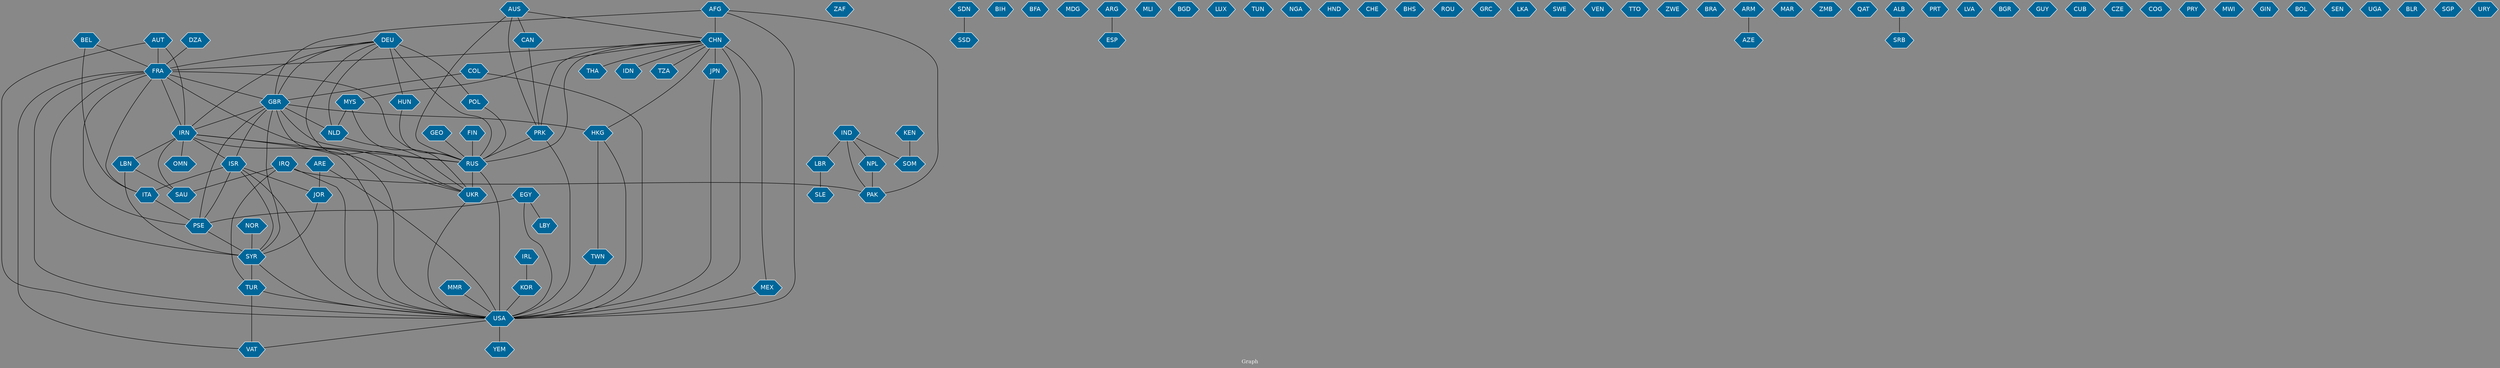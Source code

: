 // Countries together in item graph
graph {
	graph [bgcolor="#888888" fontcolor=white fontsize=12 label="Graph" outputorder=edgesfirst overlap=prism]
	node [color=white fillcolor="#006699" fontcolor=white fontname=Helvetica shape=hexagon style=filled]
	edge [arrowhead=open color=black fontcolor=white fontname=Courier fontsize=12]
		CHN [label=CHN]
		GBR [label=GBR]
		MEX [label=MEX]
		AFG [label=AFG]
		ISR [label=ISR]
		PSE [label=PSE]
		HKG [label=HKG]
		ZAF [label=ZAF]
		THA [label=THA]
		TUR [label=TUR]
		FRA [label=FRA]
		RUS [label=RUS]
		UKR [label=UKR]
		SYR [label=SYR]
		LBN [label=LBN]
		IND [label=IND]
		USA [label=USA]
		SLE [label=SLE]
		DEU [label=DEU]
		ITA [label=ITA]
		IRN [label=IRN]
		COL [label=COL]
		SDN [label=SDN]
		NLD [label=NLD]
		MMR [label=MMR]
		MYS [label=MYS]
		LBY [label=LBY]
		BIH [label=BIH]
		VAT [label=VAT]
		BFA [label=BFA]
		IRL [label=IRL]
		IRQ [label=IRQ]
		KOR [label=KOR]
		MDG [label=MDG]
		ESP [label=ESP]
		MLI [label=MLI]
		BGD [label=BGD]
		LUX [label=LUX]
		TUN [label=TUN]
		NGA [label=NGA]
		PAK [label=PAK]
		HND [label=HND]
		CHE [label=CHE]
		JPN [label=JPN]
		PRK [label=PRK]
		LBR [label=LBR]
		BHS [label=BHS]
		ROU [label=ROU]
		GRC [label=GRC]
		LKA [label=LKA]
		EGY [label=EGY]
		CAN [label=CAN]
		SWE [label=SWE]
		VEN [label=VEN]
		SAU [label=SAU]
		TTO [label=TTO]
		ZWE [label=ZWE]
		SOM [label=SOM]
		TWN [label=TWN]
		BRA [label=BRA]
		KEN [label=KEN]
		ARM [label=ARM]
		AZE [label=AZE]
		MAR [label=MAR]
		ZMB [label=ZMB]
		FIN [label=FIN]
		QAT [label=QAT]
		SSD [label=SSD]
		GEO [label=GEO]
		OMN [label=OMN]
		SRB [label=SRB]
		HUN [label=HUN]
		JOR [label=JOR]
		NPL [label=NPL]
		PRT [label=PRT]
		YEM [label=YEM]
		LVA [label=LVA]
		IDN [label=IDN]
		BGR [label=BGR]
		AUT [label=AUT]
		GUY [label=GUY]
		POL [label=POL]
		CUB [label=CUB]
		CZE [label=CZE]
		BEL [label=BEL]
		COG [label=COG]
		PRY [label=PRY]
		ARE [label=ARE]
		MWI [label=MWI]
		TZA [label=TZA]
		GIN [label=GIN]
		DZA [label=DZA]
		AUS [label=AUS]
		BOL [label=BOL]
		SEN [label=SEN]
		ARG [label=ARG]
		UGA [label=UGA]
		ALB [label=ALB]
		NOR [label=NOR]
		BLR [label=BLR]
		SGP [label=SGP]
		URY [label=URY]
			HKG -- USA [weight=2]
			GBR -- IRN [weight=1]
			ALB -- SRB [weight=1]
			SYR -- TUR [weight=1]
			USA -- VAT [weight=3]
			FRA -- IRN [weight=4]
			DEU -- POL [weight=1]
			CHN -- TZA [weight=2]
			IRQ -- PAK [weight=1]
			CHN -- THA [weight=2]
			NLD -- UKR [weight=1]
			AFG -- GBR [weight=9]
			SDN -- SSD [weight=3]
			DEU -- GBR [weight=1]
			ARG -- ESP [weight=1]
			AFG -- USA [weight=3]
			TUR -- VAT [weight=6]
			IRN -- UKR [weight=2]
			HKG -- TWN [weight=1]
			BEL -- FRA [weight=1]
			CHN -- PRK [weight=2]
			GBR -- PSE [weight=2]
			JOR -- SYR [weight=2]
			USA -- YEM [weight=2]
			AUT -- IRN [weight=4]
			TUR -- USA [weight=1]
			PRK -- USA [weight=4]
			ARE -- USA [weight=1]
			ISR -- ITA [weight=1]
			DEU -- RUS [weight=9]
			JPN -- USA [weight=5]
			KOR -- USA [weight=1]
			CHN -- USA [weight=21]
			EGY -- PSE [weight=1]
			AUS -- CAN [weight=1]
			CHN -- IDN [weight=2]
			GBR -- HKG [weight=8]
			NOR -- SYR [weight=1]
			GBR -- ISR [weight=2]
			DZA -- FRA [weight=1]
			ARM -- AZE [weight=2]
			EGY -- USA [weight=1]
			ARE -- JOR [weight=2]
			CHN -- JPN [weight=18]
			LBN -- SYR [weight=4]
			UKR -- USA [weight=4]
			IRQ -- SAU [weight=3]
			CHN -- FRA [weight=1]
			ISR -- USA [weight=2]
			GBR -- RUS [weight=1]
			KEN -- SOM [weight=2]
			MYS -- UKR [weight=1]
			GBR -- SYR [weight=1]
			IRN -- RUS [weight=5]
			FRA -- USA [weight=2]
			DEU -- FRA [weight=1]
			ISR -- PSE [weight=36]
			IND -- PAK [weight=4]
			FRA -- GBR [weight=3]
			AUT -- USA [weight=1]
			CAN -- PRK [weight=1]
			BEL -- ITA [weight=1]
			TWN -- USA [weight=1]
			DEU -- NLD [weight=1]
			FRA -- SYR [weight=1]
			DEU -- IRN [weight=5]
			GBR -- NLD [weight=1]
			NPL -- PAK [weight=1]
			RUS -- UKR [weight=36]
			MMR -- USA [weight=18]
			CHN -- MYS [weight=1]
			FRA -- RUS [weight=6]
			IRN -- USA [weight=9]
			FRA -- PSE [weight=3]
			IRN -- SAU [weight=2]
			POL -- RUS [weight=1]
			EGY -- LBY [weight=1]
			GBR -- USA [weight=4]
			GEO -- RUS [weight=1]
			ITA -- PSE [weight=1]
			IRL -- KOR [weight=1]
			MEX -- USA [weight=2]
			SYR -- USA [weight=2]
			DEU -- UKR [weight=3]
			ISR -- JOR [weight=4]
			AUS -- PRK [weight=1]
			AUT -- FRA [weight=4]
			MYS -- NLD [weight=1]
			ISR -- SYR [weight=1]
			AFG -- CHN [weight=2]
			IRQ -- USA [weight=2]
			PSE -- SYR [weight=2]
			IRN -- OMN [weight=2]
			FRA -- VAT [weight=1]
			FRA -- UKR [weight=1]
			HUN -- RUS [weight=2]
			AUS -- RUS [weight=1]
			CHN -- RUS [weight=8]
			CHN -- MEX [weight=1]
			RUS -- USA [weight=9]
			FRA -- ITA [weight=1]
			LBN -- SAU [weight=2]
			FIN -- RUS [weight=4]
			COL -- USA [weight=1]
			LBR -- SLE [weight=1]
			DEU -- HUN [weight=2]
			PRK -- RUS [weight=2]
			AUS -- CHN [weight=1]
			IRN -- ISR [weight=2]
			IRQ -- TUR [weight=3]
			COL -- GBR [weight=1]
			IND -- LBR [weight=2]
			AFG -- PAK [weight=5]
			IND -- SOM [weight=1]
			IND -- NPL [weight=1]
			IRN -- LBN [weight=2]
			CHN -- HKG [weight=6]
}